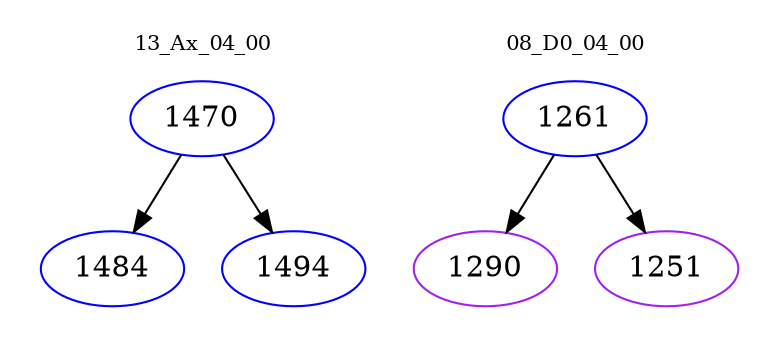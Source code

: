 digraph{
subgraph cluster_0 {
color = white
label = "13_Ax_04_00";
fontsize=10;
T0_1470 [label="1470", color="blue"]
T0_1470 -> T0_1484 [color="black"]
T0_1484 [label="1484", color="blue"]
T0_1470 -> T0_1494 [color="black"]
T0_1494 [label="1494", color="blue"]
}
subgraph cluster_1 {
color = white
label = "08_D0_04_00";
fontsize=10;
T1_1261 [label="1261", color="blue"]
T1_1261 -> T1_1290 [color="black"]
T1_1290 [label="1290", color="purple"]
T1_1261 -> T1_1251 [color="black"]
T1_1251 [label="1251", color="purple"]
}
}

